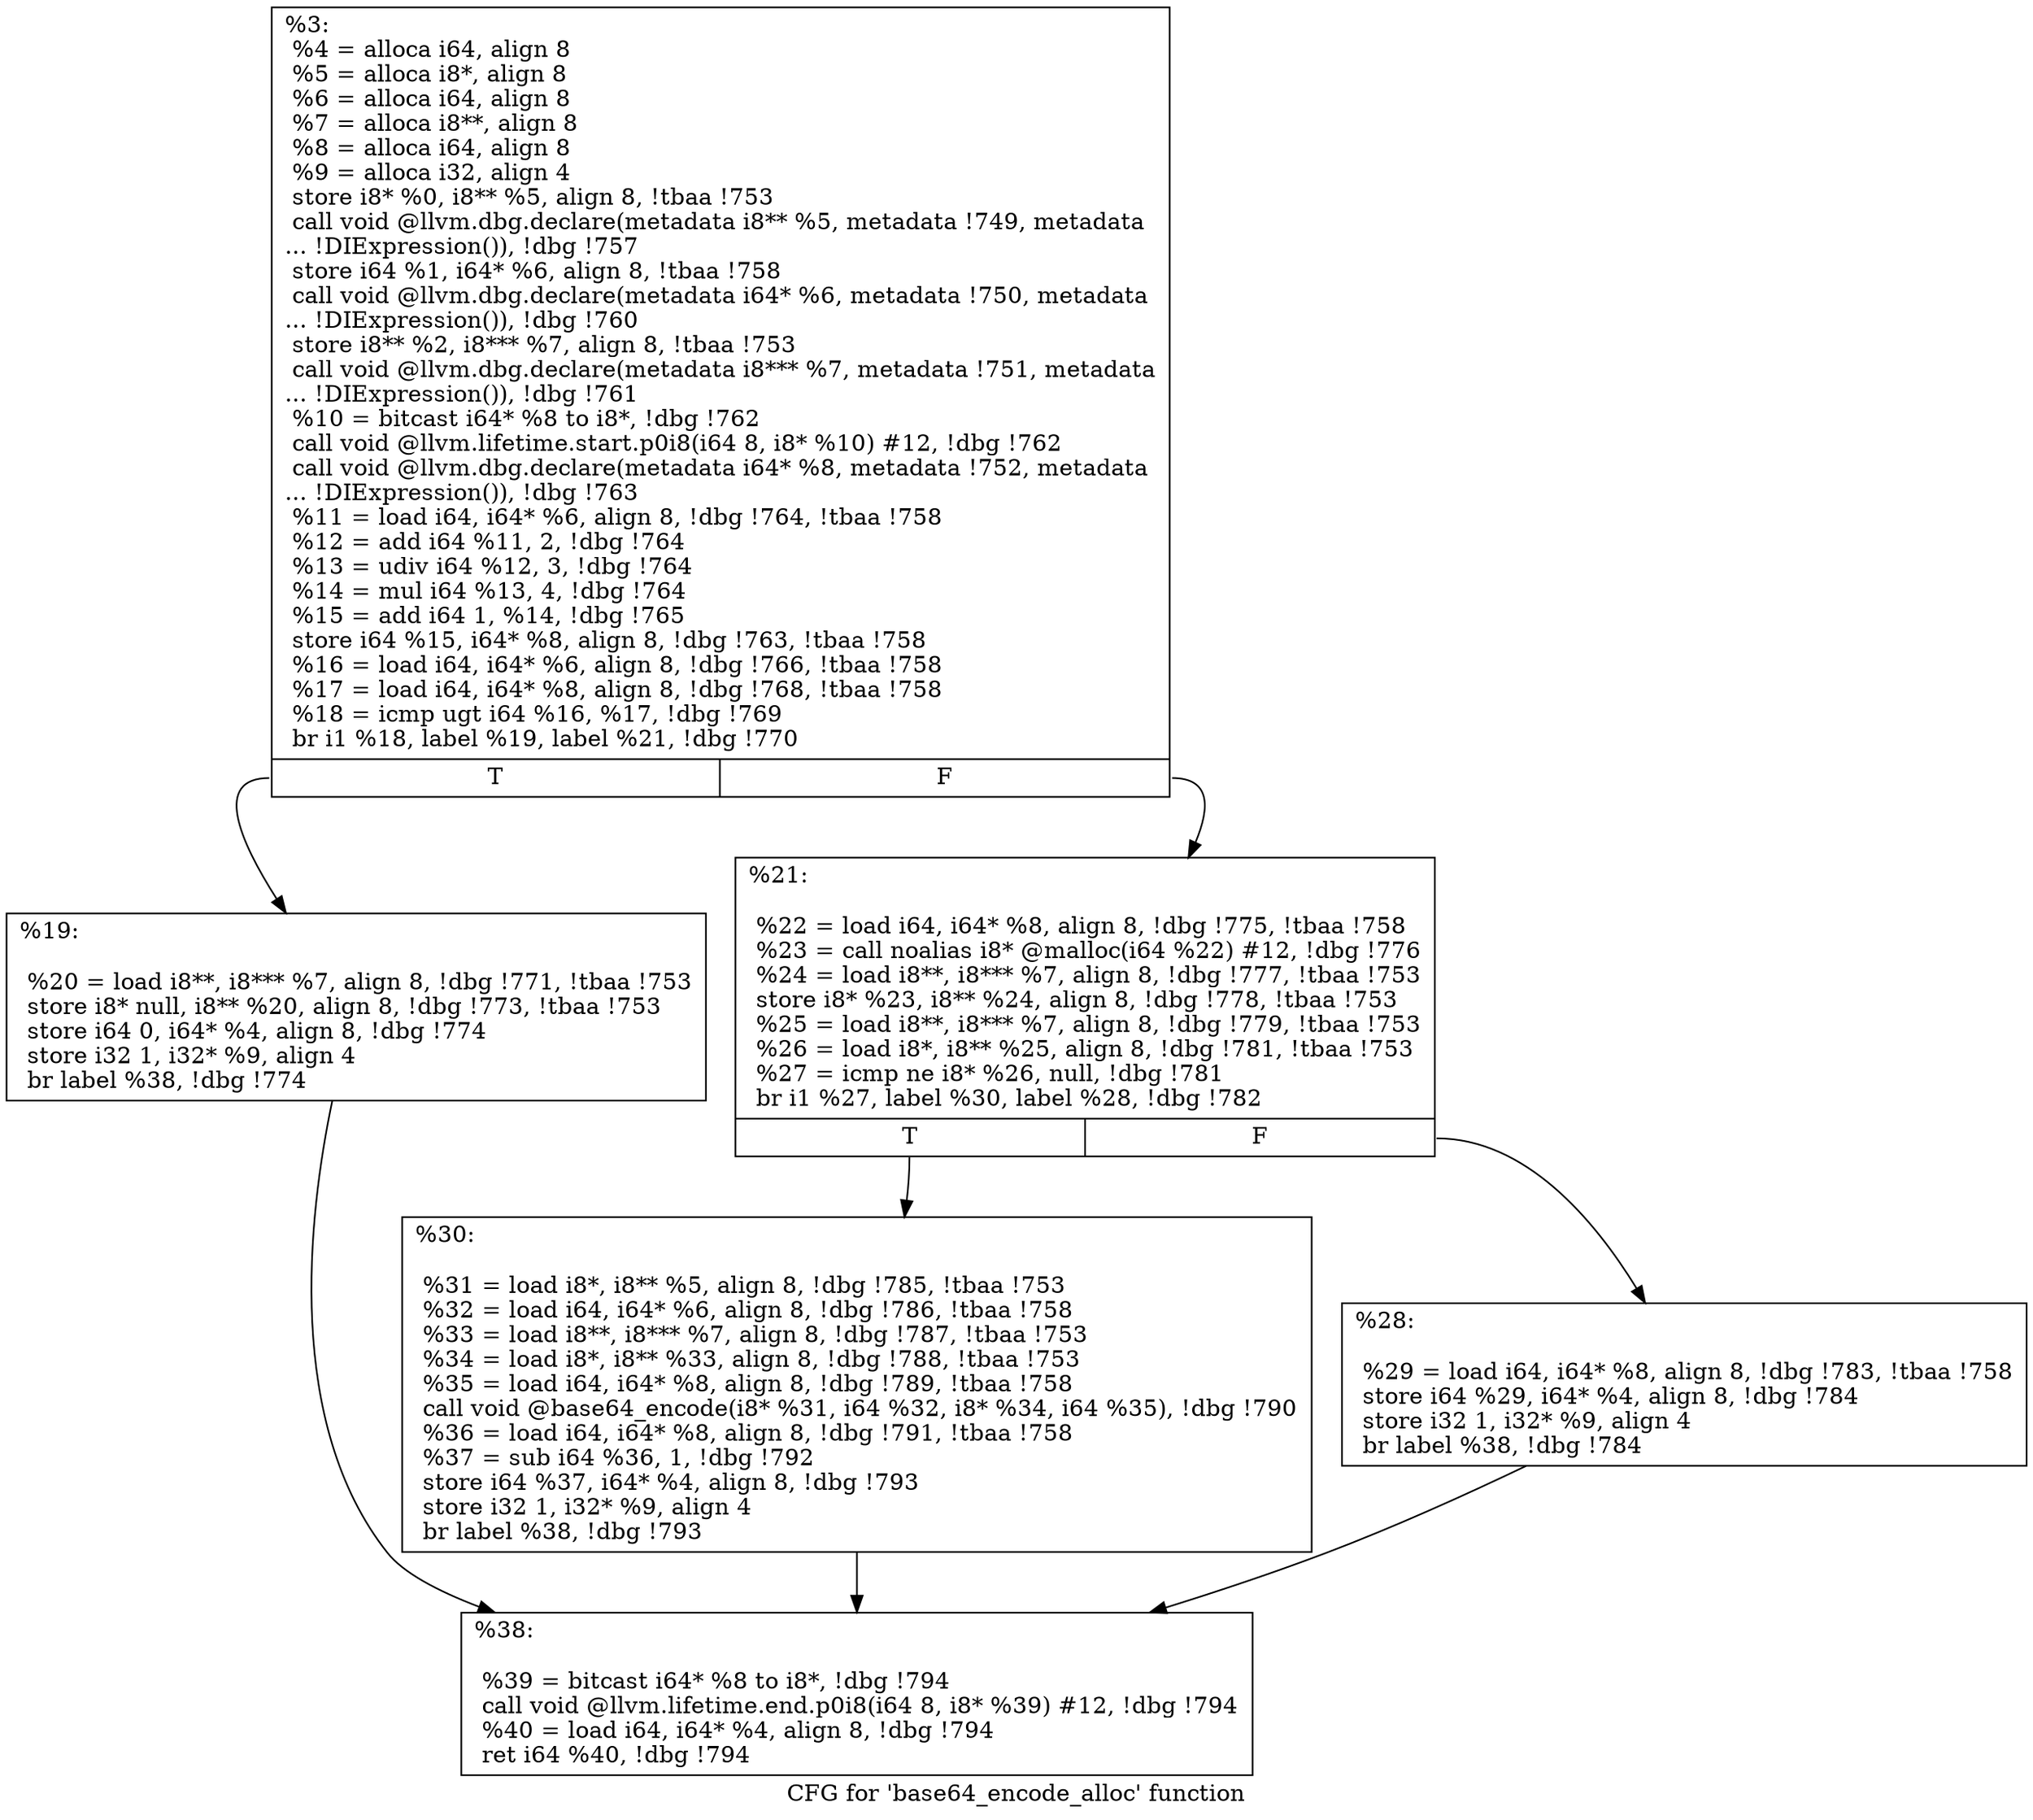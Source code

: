 digraph "CFG for 'base64_encode_alloc' function" {
	label="CFG for 'base64_encode_alloc' function";

	Node0xe18930 [shape=record,label="{%3:\l  %4 = alloca i64, align 8\l  %5 = alloca i8*, align 8\l  %6 = alloca i64, align 8\l  %7 = alloca i8**, align 8\l  %8 = alloca i64, align 8\l  %9 = alloca i32, align 4\l  store i8* %0, i8** %5, align 8, !tbaa !753\l  call void @llvm.dbg.declare(metadata i8** %5, metadata !749, metadata\l... !DIExpression()), !dbg !757\l  store i64 %1, i64* %6, align 8, !tbaa !758\l  call void @llvm.dbg.declare(metadata i64* %6, metadata !750, metadata\l... !DIExpression()), !dbg !760\l  store i8** %2, i8*** %7, align 8, !tbaa !753\l  call void @llvm.dbg.declare(metadata i8*** %7, metadata !751, metadata\l... !DIExpression()), !dbg !761\l  %10 = bitcast i64* %8 to i8*, !dbg !762\l  call void @llvm.lifetime.start.p0i8(i64 8, i8* %10) #12, !dbg !762\l  call void @llvm.dbg.declare(metadata i64* %8, metadata !752, metadata\l... !DIExpression()), !dbg !763\l  %11 = load i64, i64* %6, align 8, !dbg !764, !tbaa !758\l  %12 = add i64 %11, 2, !dbg !764\l  %13 = udiv i64 %12, 3, !dbg !764\l  %14 = mul i64 %13, 4, !dbg !764\l  %15 = add i64 1, %14, !dbg !765\l  store i64 %15, i64* %8, align 8, !dbg !763, !tbaa !758\l  %16 = load i64, i64* %6, align 8, !dbg !766, !tbaa !758\l  %17 = load i64, i64* %8, align 8, !dbg !768, !tbaa !758\l  %18 = icmp ugt i64 %16, %17, !dbg !769\l  br i1 %18, label %19, label %21, !dbg !770\l|{<s0>T|<s1>F}}"];
	Node0xe18930:s0 -> Node0xe18f10;
	Node0xe18930:s1 -> Node0xe18f60;
	Node0xe18f10 [shape=record,label="{%19:\l\l  %20 = load i8**, i8*** %7, align 8, !dbg !771, !tbaa !753\l  store i8* null, i8** %20, align 8, !dbg !773, !tbaa !753\l  store i64 0, i64* %4, align 8, !dbg !774\l  store i32 1, i32* %9, align 4\l  br label %38, !dbg !774\l}"];
	Node0xe18f10 -> Node0xe19050;
	Node0xe18f60 [shape=record,label="{%21:\l\l  %22 = load i64, i64* %8, align 8, !dbg !775, !tbaa !758\l  %23 = call noalias i8* @malloc(i64 %22) #12, !dbg !776\l  %24 = load i8**, i8*** %7, align 8, !dbg !777, !tbaa !753\l  store i8* %23, i8** %24, align 8, !dbg !778, !tbaa !753\l  %25 = load i8**, i8*** %7, align 8, !dbg !779, !tbaa !753\l  %26 = load i8*, i8** %25, align 8, !dbg !781, !tbaa !753\l  %27 = icmp ne i8* %26, null, !dbg !781\l  br i1 %27, label %30, label %28, !dbg !782\l|{<s0>T|<s1>F}}"];
	Node0xe18f60:s0 -> Node0xe19000;
	Node0xe18f60:s1 -> Node0xe18fb0;
	Node0xe18fb0 [shape=record,label="{%28:\l\l  %29 = load i64, i64* %8, align 8, !dbg !783, !tbaa !758\l  store i64 %29, i64* %4, align 8, !dbg !784\l  store i32 1, i32* %9, align 4\l  br label %38, !dbg !784\l}"];
	Node0xe18fb0 -> Node0xe19050;
	Node0xe19000 [shape=record,label="{%30:\l\l  %31 = load i8*, i8** %5, align 8, !dbg !785, !tbaa !753\l  %32 = load i64, i64* %6, align 8, !dbg !786, !tbaa !758\l  %33 = load i8**, i8*** %7, align 8, !dbg !787, !tbaa !753\l  %34 = load i8*, i8** %33, align 8, !dbg !788, !tbaa !753\l  %35 = load i64, i64* %8, align 8, !dbg !789, !tbaa !758\l  call void @base64_encode(i8* %31, i64 %32, i8* %34, i64 %35), !dbg !790\l  %36 = load i64, i64* %8, align 8, !dbg !791, !tbaa !758\l  %37 = sub i64 %36, 1, !dbg !792\l  store i64 %37, i64* %4, align 8, !dbg !793\l  store i32 1, i32* %9, align 4\l  br label %38, !dbg !793\l}"];
	Node0xe19000 -> Node0xe19050;
	Node0xe19050 [shape=record,label="{%38:\l\l  %39 = bitcast i64* %8 to i8*, !dbg !794\l  call void @llvm.lifetime.end.p0i8(i64 8, i8* %39) #12, !dbg !794\l  %40 = load i64, i64* %4, align 8, !dbg !794\l  ret i64 %40, !dbg !794\l}"];
}
